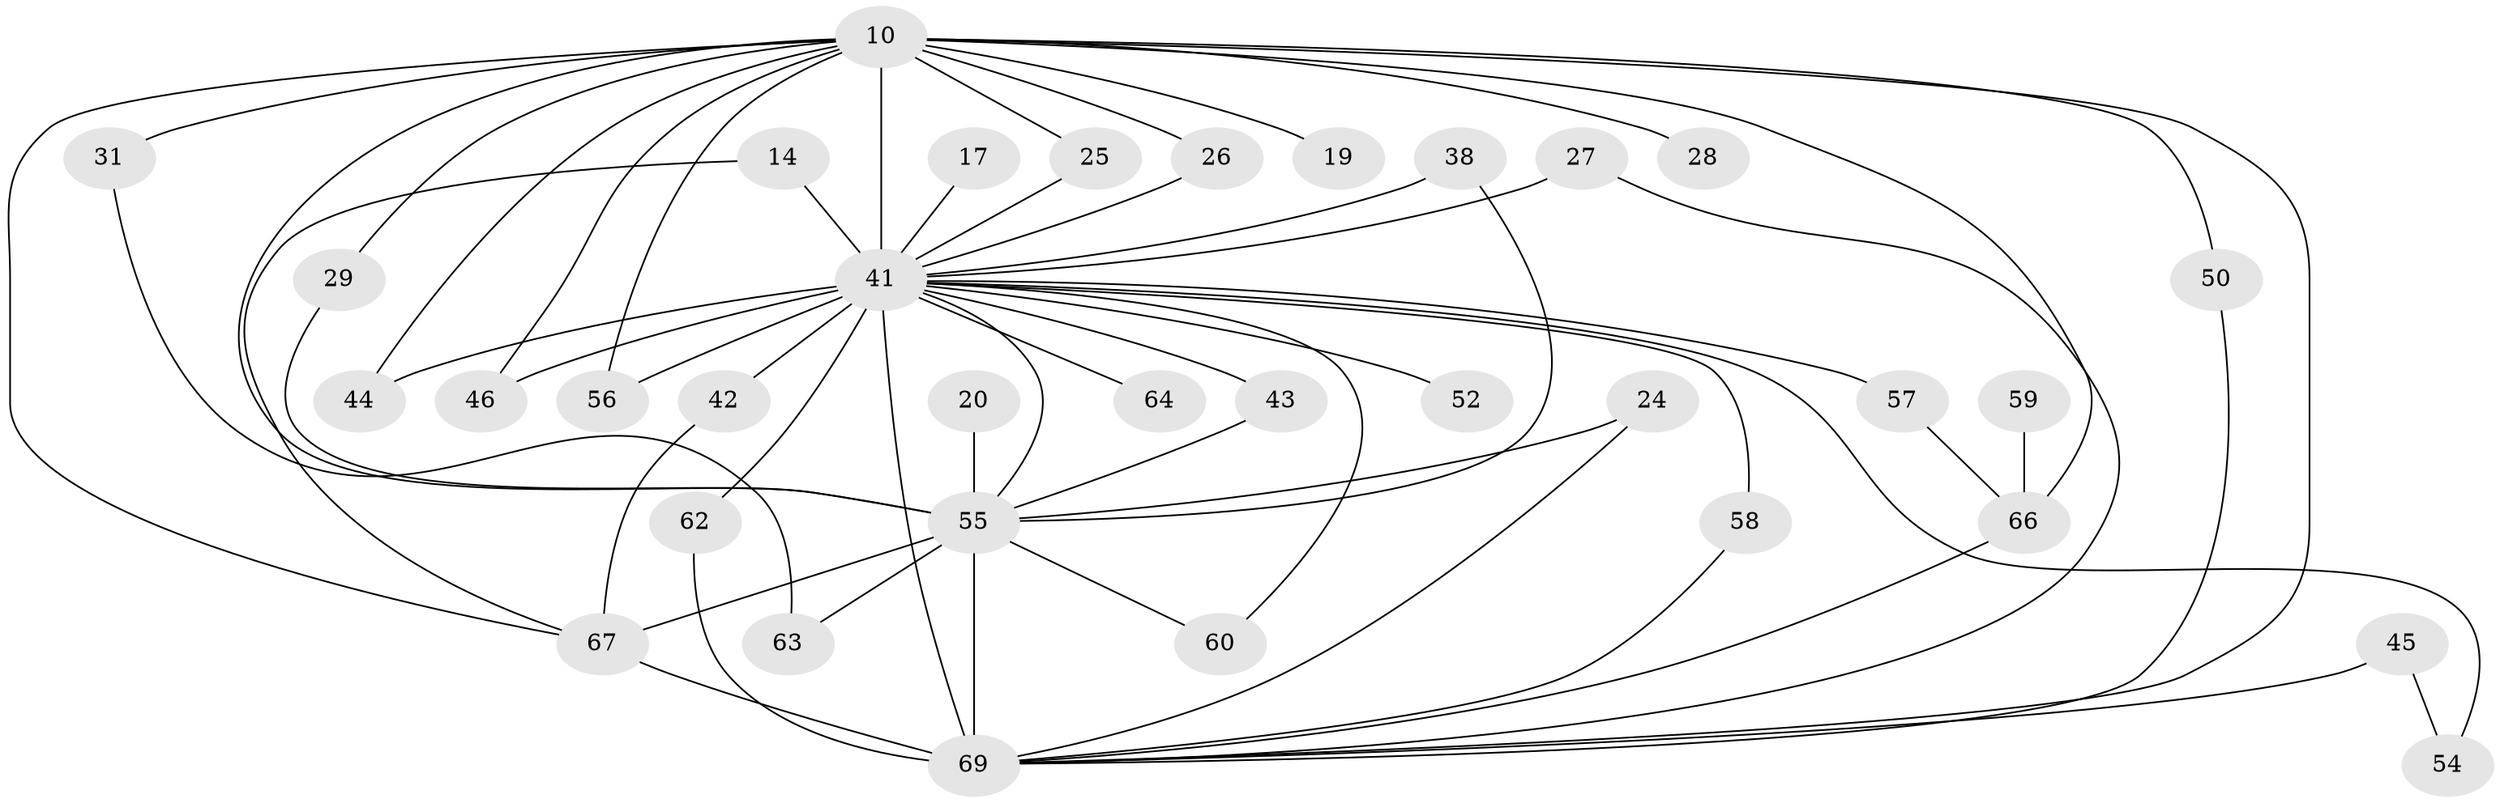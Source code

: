 // original degree distribution, {18: 0.043478260869565216, 15: 0.014492753623188406, 16: 0.028985507246376812, 14: 0.014492753623188406, 22: 0.014492753623188406, 17: 0.014492753623188406, 19: 0.014492753623188406, 7: 0.043478260869565216, 3: 0.17391304347826086, 2: 0.5797101449275363, 4: 0.057971014492753624}
// Generated by graph-tools (version 1.1) at 2025/45/03/09/25 04:45:24]
// undirected, 34 vertices, 58 edges
graph export_dot {
graph [start="1"]
  node [color=gray90,style=filled];
  10 [super="+5+3"];
  14;
  17;
  19;
  20;
  24;
  25;
  26;
  27;
  28;
  29;
  31;
  38;
  41 [super="+8+2"];
  42 [super="+21"];
  43 [super="+34"];
  44 [super="+36"];
  45;
  46;
  50;
  52;
  54;
  55 [super="+22+9"];
  56;
  57;
  58;
  59;
  60;
  62;
  63;
  64;
  66 [super="+48"];
  67 [super="+12+16+39+65+47"];
  69 [super="+61+68"];
  10 -- 25;
  10 -- 26;
  10 -- 28 [weight=2];
  10 -- 29;
  10 -- 31 [weight=2];
  10 -- 50;
  10 -- 66 [weight=3];
  10 -- 41 [weight=10];
  10 -- 46;
  10 -- 19;
  10 -- 56;
  10 -- 67 [weight=2];
  10 -- 55 [weight=7];
  10 -- 44;
  10 -- 69 [weight=11];
  14 -- 41;
  14 -- 67;
  17 -- 41 [weight=2];
  20 -- 55 [weight=2];
  24 -- 55;
  24 -- 69;
  25 -- 41;
  26 -- 41;
  27 -- 41;
  27 -- 69;
  29 -- 55;
  31 -- 63;
  38 -- 41;
  38 -- 55;
  41 -- 52 [weight=2];
  41 -- 64 [weight=2];
  41 -- 42 [weight=3];
  41 -- 46;
  41 -- 54;
  41 -- 55 [weight=7];
  41 -- 62;
  41 -- 69 [weight=12];
  41 -- 43 [weight=2];
  41 -- 56;
  41 -- 57;
  41 -- 58;
  41 -- 60;
  41 -- 44;
  42 -- 67;
  43 -- 55;
  45 -- 54;
  45 -- 69 [weight=2];
  50 -- 69;
  55 -- 67 [weight=4];
  55 -- 60;
  55 -- 63;
  55 -- 69 [weight=6];
  57 -- 66;
  58 -- 69;
  59 -- 66;
  62 -- 69;
  66 -- 69;
  67 -- 69 [weight=3];
}
